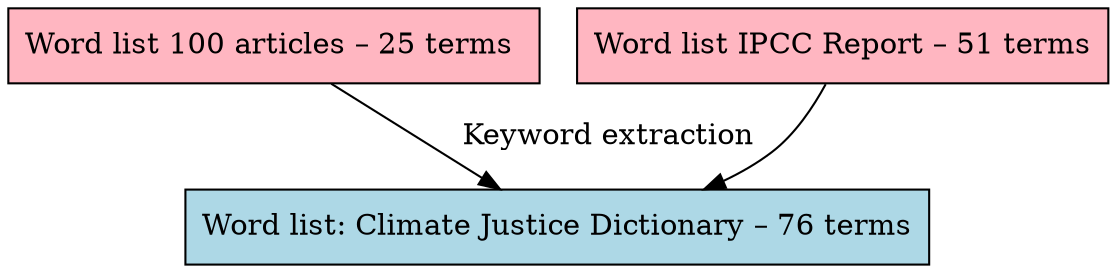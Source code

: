 digraph {
   	
    // Define node styles
    node [shape=box style=filled];

    // Nodes with specific labels
    "Word list 100 articles – 25 terms" [label="Word list 100 articles – 25 terms " fillcolor=lightpink];
	"Word list IPCC Report – 51 terms" [label="Word list IPCC Report – 51 terms" fillcolor=lightpink];
	"Word list: Climate Justice Dictionary – 76 terms" [label="Word list: Climate Justice Dictionary – 76 terms" fillcolor=lightblue];
      
    // Define edges
    "Word list 100 articles – 25 terms" -> "Word list: Climate Justice Dictionary – 76 terms" [color=black , label="   Keyword extraction "];
    "Word list IPCC Report – 51 terms" -> "Word list: Climate Justice Dictionary – 76 terms" [color=black ,];
	  
   }